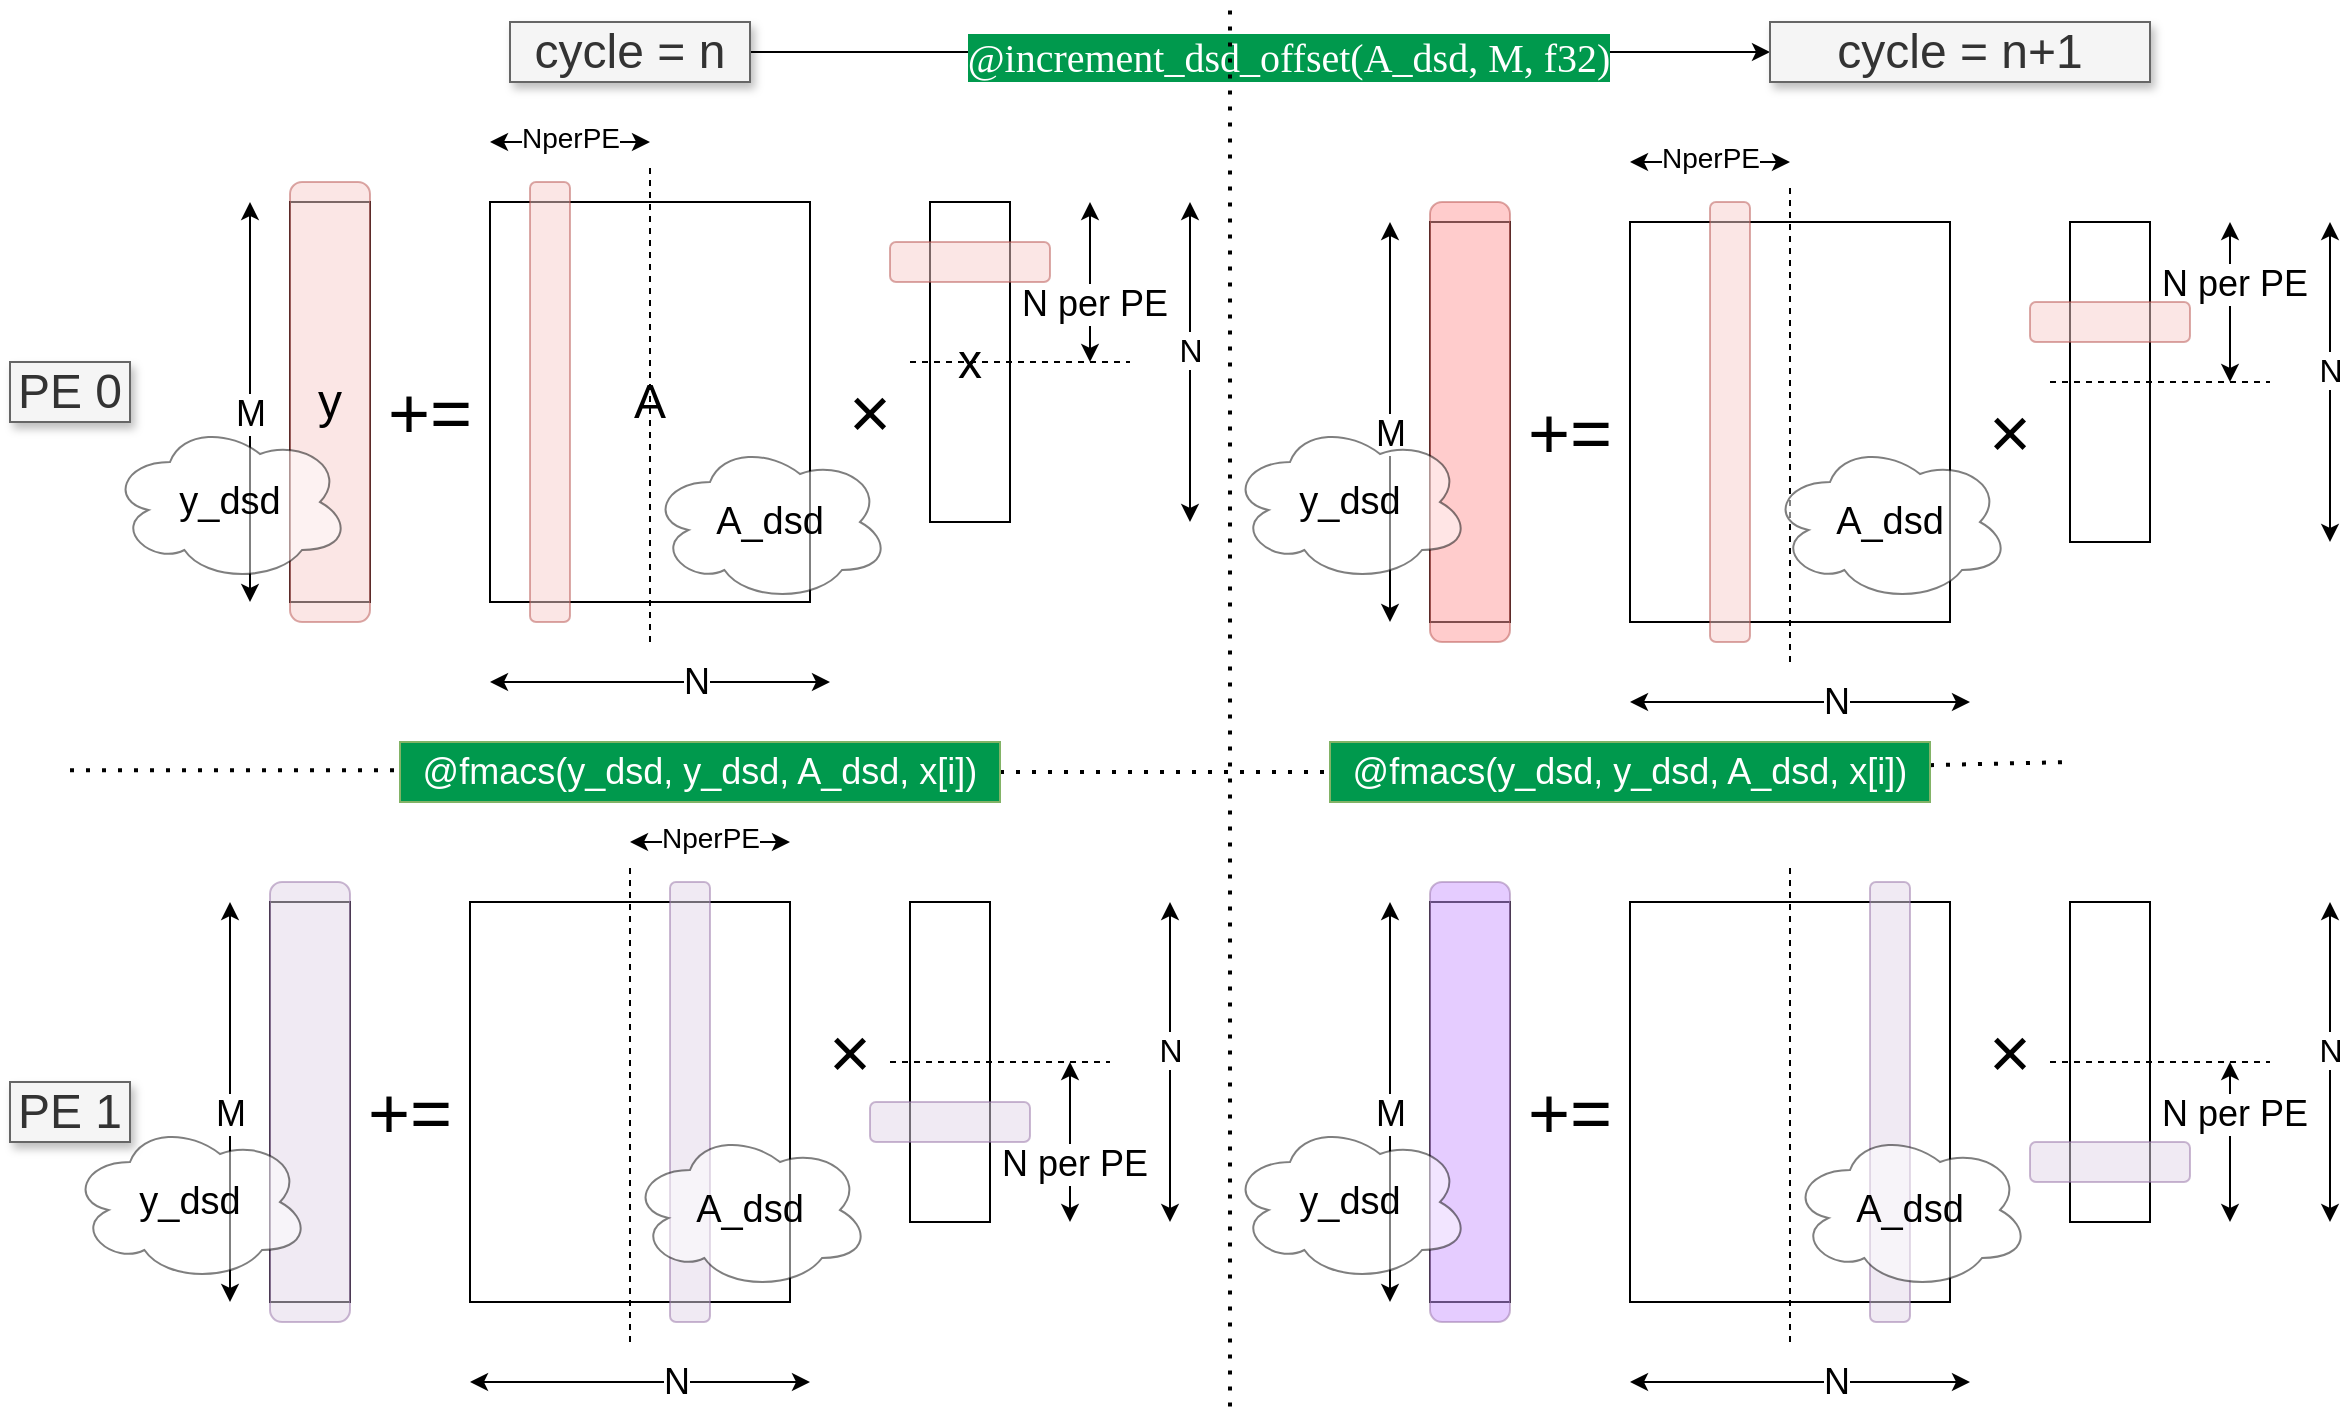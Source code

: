 <mxfile scale="4" border="0">
    <diagram id="gLR4d9VoB2BjAPbA9SoB" name="ページ1">
        <mxGraphModel dx="646" dy="483" grid="1" gridSize="10" guides="1" tooltips="1" connect="1" arrows="1" fold="1" page="1" pageScale="1" pageWidth="1654" pageHeight="1169" background="#ffffff" math="0" shadow="0">
            <root>
                <mxCell id="0"/>
                <mxCell id="1" parent="0"/>
                <mxCell id="94" style="edgeStyle=none;html=1;entryX=0;entryY=0.5;entryDx=0;entryDy=0;" parent="1" source="25" target="52" edge="1">
                    <mxGeometry relative="1" as="geometry"/>
                </mxCell>
                <mxCell id="95" value="&lt;font style=&quot;color: rgb(255, 255, 255);&quot;&gt;@increment_dsd_offset(A_dsd, M, f32)&lt;/font&gt;" style="edgeLabel;html=1;align=center;verticalAlign=middle;resizable=0;points=[];fontFamily=Times New Roman;labelBackgroundColor=#00994D;fontColor=#FFFFFF;fontSize=20;" parent="94" vertex="1" connectable="0">
                    <mxGeometry x="0.054" y="-2" relative="1" as="geometry">
                        <mxPoint as="offset"/>
                    </mxGeometry>
                </mxCell>
                <mxCell id="25" value="&lt;font style=&quot;font-size: 24px;&quot;&gt;cycle = n&lt;/font&gt;" style="text;html=1;align=center;verticalAlign=middle;whiteSpace=wrap;rounded=0;fillColor=#f5f5f5;fontColor=#333333;strokeColor=#666666;shadow=1;" parent="1" vertex="1">
                    <mxGeometry x="260" y="30" width="120" height="30" as="geometry"/>
                </mxCell>
                <mxCell id="26" value="" style="group" parent="1" vertex="1" connectable="0">
                    <mxGeometry x="120" y="440" width="470" height="270" as="geometry"/>
                </mxCell>
                <mxCell id="3" value="" style="rounded=0;whiteSpace=wrap;html=1;" parent="26" vertex="1">
                    <mxGeometry x="20" y="30" width="40" height="200" as="geometry"/>
                </mxCell>
                <mxCell id="4" value="" style="rounded=0;whiteSpace=wrap;html=1;" parent="26" vertex="1">
                    <mxGeometry x="120" y="30" width="160" height="200" as="geometry"/>
                </mxCell>
                <mxCell id="5" value="" style="rounded=0;whiteSpace=wrap;html=1;" parent="26" vertex="1">
                    <mxGeometry x="340" y="30" width="40" height="160" as="geometry"/>
                </mxCell>
                <mxCell id="6" value="&lt;font style=&quot;font-size: 36px;&quot;&gt;+=&lt;/font&gt;" style="text;html=1;align=center;verticalAlign=middle;whiteSpace=wrap;rounded=0;" parent="26" vertex="1">
                    <mxGeometry x="60" y="120" width="60" height="30" as="geometry"/>
                </mxCell>
                <mxCell id="7" value="&lt;span style=&quot;font-size: 36px;&quot;&gt;×&lt;/span&gt;" style="text;html=1;align=center;verticalAlign=middle;whiteSpace=wrap;rounded=0;" parent="26" vertex="1">
                    <mxGeometry x="280" y="90" width="60" height="30" as="geometry"/>
                </mxCell>
                <mxCell id="8" value="" style="endArrow=classic;startArrow=classic;html=1;" parent="26" edge="1">
                    <mxGeometry width="50" height="50" relative="1" as="geometry">
                        <mxPoint y="230" as="sourcePoint"/>
                        <mxPoint y="30" as="targetPoint"/>
                    </mxGeometry>
                </mxCell>
                <mxCell id="10" value="&lt;font style=&quot;font-size: 18px;&quot;&gt;M&lt;/font&gt;" style="edgeLabel;html=1;align=center;verticalAlign=middle;resizable=0;points=[];" parent="8" vertex="1" connectable="0">
                    <mxGeometry x="-0.056" relative="1" as="geometry">
                        <mxPoint as="offset"/>
                    </mxGeometry>
                </mxCell>
                <mxCell id="11" value="" style="endArrow=classic;startArrow=classic;html=1;" parent="26" edge="1">
                    <mxGeometry width="50" height="50" relative="1" as="geometry">
                        <mxPoint x="120" y="270" as="sourcePoint"/>
                        <mxPoint x="290" y="270" as="targetPoint"/>
                    </mxGeometry>
                </mxCell>
                <mxCell id="12" value="&lt;font style=&quot;font-size: 18px;&quot;&gt;N&lt;/font&gt;" style="edgeLabel;html=1;align=center;verticalAlign=middle;resizable=0;points=[];" parent="11" vertex="1" connectable="0">
                    <mxGeometry x="0.212" relative="1" as="geometry">
                        <mxPoint as="offset"/>
                    </mxGeometry>
                </mxCell>
                <mxCell id="13" value="" style="endArrow=none;dashed=1;html=1;" parent="26" edge="1">
                    <mxGeometry width="50" height="50" relative="1" as="geometry">
                        <mxPoint x="200" y="250" as="sourcePoint"/>
                        <mxPoint x="200" y="10" as="targetPoint"/>
                    </mxGeometry>
                </mxCell>
                <mxCell id="16" value="" style="endArrow=classic;startArrow=classic;html=1;" parent="26" edge="1">
                    <mxGeometry width="50" height="50" relative="1" as="geometry">
                        <mxPoint x="470" y="190" as="sourcePoint"/>
                        <mxPoint x="470" y="30" as="targetPoint"/>
                    </mxGeometry>
                </mxCell>
                <mxCell id="17" value="&lt;font size=&quot;3&quot;&gt;N&lt;/font&gt;" style="edgeLabel;html=1;align=center;verticalAlign=middle;resizable=0;points=[];" parent="16" vertex="1" connectable="0">
                    <mxGeometry x="0.083" relative="1" as="geometry">
                        <mxPoint as="offset"/>
                    </mxGeometry>
                </mxCell>
                <mxCell id="18" value="" style="endArrow=classic;startArrow=classic;html=1;" parent="26" edge="1">
                    <mxGeometry width="50" height="50" relative="1" as="geometry">
                        <mxPoint x="420" y="190" as="sourcePoint"/>
                        <mxPoint x="420" y="110" as="targetPoint"/>
                    </mxGeometry>
                </mxCell>
                <mxCell id="19" value="&lt;font style=&quot;font-size: 18px;&quot;&gt;N per PE&lt;/font&gt;" style="edgeLabel;html=1;align=center;verticalAlign=middle;resizable=0;points=[];" parent="18" vertex="1" connectable="0">
                    <mxGeometry x="-0.009" y="-2" relative="1" as="geometry">
                        <mxPoint y="10" as="offset"/>
                    </mxGeometry>
                </mxCell>
                <mxCell id="20" value="" style="rounded=1;whiteSpace=wrap;html=1;opacity=50;fillColor=#e1d5e7;strokeColor=#9673a6;" parent="26" vertex="1">
                    <mxGeometry x="220" y="20" width="20" height="220" as="geometry"/>
                </mxCell>
                <mxCell id="21" value="" style="endArrow=none;dashed=1;html=1;" parent="26" edge="1">
                    <mxGeometry width="50" height="50" relative="1" as="geometry">
                        <mxPoint x="330" y="110" as="sourcePoint"/>
                        <mxPoint x="440" y="110" as="targetPoint"/>
                    </mxGeometry>
                </mxCell>
                <mxCell id="22" value="" style="rounded=1;whiteSpace=wrap;html=1;opacity=50;fillColor=#e1d5e7;strokeColor=#9673a6;" parent="26" vertex="1">
                    <mxGeometry x="320" y="130" width="80" height="20" as="geometry"/>
                </mxCell>
                <mxCell id="24" value="" style="rounded=1;whiteSpace=wrap;html=1;opacity=50;fillColor=#e1d5e7;strokeColor=#9673a6;" parent="26" vertex="1">
                    <mxGeometry x="20" y="20" width="40" height="220" as="geometry"/>
                </mxCell>
                <mxCell id="112" value="&lt;font style=&quot;font-size: 19px;&quot;&gt;A_dsd&lt;/font&gt;" style="ellipse;shape=cloud;whiteSpace=wrap;html=1;opacity=50;" parent="26" vertex="1">
                    <mxGeometry x="200" y="144" width="120" height="80" as="geometry"/>
                </mxCell>
                <mxCell id="27" value="" style="endArrow=none;dashed=1;html=1;dashPattern=1 3;strokeWidth=2;" parent="1" edge="1">
                    <mxGeometry width="50" height="50" relative="1" as="geometry">
                        <mxPoint x="620" y="722.222" as="sourcePoint"/>
                        <mxPoint x="620" y="20" as="targetPoint"/>
                    </mxGeometry>
                </mxCell>
                <mxCell id="28" value="&lt;font style=&quot;font-size: 24px;&quot;&gt;PE 0&lt;/font&gt;" style="text;html=1;align=center;verticalAlign=middle;whiteSpace=wrap;rounded=0;fillColor=#f5f5f5;fontColor=#333333;strokeColor=#666666;shadow=1;" parent="1" vertex="1">
                    <mxGeometry x="10" y="200" width="60" height="30" as="geometry"/>
                </mxCell>
                <mxCell id="29" value="&lt;font style=&quot;font-size: 24px;&quot;&gt;PE 1&lt;/font&gt;" style="text;html=1;align=center;verticalAlign=middle;whiteSpace=wrap;rounded=0;fillColor=#f5f5f5;fontColor=#333333;strokeColor=#666666;shadow=1;" parent="1" vertex="1">
                    <mxGeometry x="10" y="560" width="60" height="30" as="geometry"/>
                </mxCell>
                <mxCell id="30" value="" style="group" parent="1" vertex="1" connectable="0">
                    <mxGeometry x="130" y="90" width="470" height="290" as="geometry"/>
                </mxCell>
                <mxCell id="31" value="" style="rounded=0;whiteSpace=wrap;html=1;" parent="30" vertex="1">
                    <mxGeometry x="20" y="30" width="40" height="200" as="geometry"/>
                </mxCell>
                <mxCell id="32" value="&lt;font style=&quot;font-size: 24px;&quot;&gt;A&lt;/font&gt;" style="rounded=0;whiteSpace=wrap;html=1;" parent="30" vertex="1">
                    <mxGeometry x="120" y="30" width="160" height="200" as="geometry"/>
                </mxCell>
                <mxCell id="33" value="&lt;font style=&quot;font-size: 24px;&quot;&gt;x&lt;/font&gt;" style="rounded=0;whiteSpace=wrap;html=1;" parent="30" vertex="1">
                    <mxGeometry x="340" y="30" width="40" height="160" as="geometry"/>
                </mxCell>
                <mxCell id="34" value="&lt;font style=&quot;font-size: 36px;&quot;&gt;+=&lt;/font&gt;" style="text;html=1;align=center;verticalAlign=middle;whiteSpace=wrap;rounded=0;" parent="30" vertex="1">
                    <mxGeometry x="60" y="120" width="60" height="30" as="geometry"/>
                </mxCell>
                <mxCell id="35" value="&lt;span style=&quot;font-size: 36px;&quot;&gt;×&lt;/span&gt;" style="text;html=1;align=center;verticalAlign=middle;whiteSpace=wrap;rounded=0;" parent="30" vertex="1">
                    <mxGeometry x="280" y="120" width="60" height="30" as="geometry"/>
                </mxCell>
                <mxCell id="36" value="" style="endArrow=classic;startArrow=classic;html=1;" parent="30" edge="1">
                    <mxGeometry width="50" height="50" relative="1" as="geometry">
                        <mxPoint y="230" as="sourcePoint"/>
                        <mxPoint y="30" as="targetPoint"/>
                    </mxGeometry>
                </mxCell>
                <mxCell id="37" value="&lt;font style=&quot;font-size: 18px;&quot;&gt;M&lt;/font&gt;" style="edgeLabel;html=1;align=center;verticalAlign=middle;resizable=0;points=[];" parent="36" vertex="1" connectable="0">
                    <mxGeometry x="-0.056" relative="1" as="geometry">
                        <mxPoint as="offset"/>
                    </mxGeometry>
                </mxCell>
                <mxCell id="38" value="" style="endArrow=classic;startArrow=classic;html=1;" parent="30" edge="1">
                    <mxGeometry width="50" height="50" relative="1" as="geometry">
                        <mxPoint x="120" y="270" as="sourcePoint"/>
                        <mxPoint x="290" y="270" as="targetPoint"/>
                    </mxGeometry>
                </mxCell>
                <mxCell id="39" value="&lt;font style=&quot;font-size: 18px;&quot;&gt;N&lt;/font&gt;" style="edgeLabel;html=1;align=center;verticalAlign=middle;resizable=0;points=[];" parent="38" vertex="1" connectable="0">
                    <mxGeometry x="0.212" relative="1" as="geometry">
                        <mxPoint as="offset"/>
                    </mxGeometry>
                </mxCell>
                <mxCell id="40" value="" style="endArrow=none;dashed=1;html=1;" parent="30" edge="1">
                    <mxGeometry width="50" height="50" relative="1" as="geometry">
                        <mxPoint x="200" y="250" as="sourcePoint"/>
                        <mxPoint x="200" y="10" as="targetPoint"/>
                    </mxGeometry>
                </mxCell>
                <mxCell id="41" value="" style="endArrow=classic;startArrow=classic;html=1;" parent="30" edge="1">
                    <mxGeometry width="50" height="50" relative="1" as="geometry">
                        <mxPoint x="120" as="sourcePoint"/>
                        <mxPoint x="200" as="targetPoint"/>
                    </mxGeometry>
                </mxCell>
                <mxCell id="42" value="&lt;font style=&quot;font-size: 14px;&quot;&gt;NperPE&lt;/font&gt;" style="edgeLabel;html=1;align=center;verticalAlign=middle;resizable=0;points=[];" parent="41" vertex="1" connectable="0">
                    <mxGeometry x="0.325" y="2" relative="1" as="geometry">
                        <mxPoint x="-13" as="offset"/>
                    </mxGeometry>
                </mxCell>
                <mxCell id="43" value="" style="endArrow=classic;startArrow=classic;html=1;" parent="30" edge="1">
                    <mxGeometry width="50" height="50" relative="1" as="geometry">
                        <mxPoint x="470" y="190" as="sourcePoint"/>
                        <mxPoint x="470" y="30" as="targetPoint"/>
                    </mxGeometry>
                </mxCell>
                <mxCell id="44" value="&lt;font size=&quot;3&quot;&gt;N&lt;/font&gt;" style="edgeLabel;html=1;align=center;verticalAlign=middle;resizable=0;points=[];" parent="43" vertex="1" connectable="0">
                    <mxGeometry x="0.083" relative="1" as="geometry">
                        <mxPoint as="offset"/>
                    </mxGeometry>
                </mxCell>
                <mxCell id="45" value="" style="endArrow=classic;startArrow=classic;html=1;" parent="30" edge="1">
                    <mxGeometry width="50" height="50" relative="1" as="geometry">
                        <mxPoint x="420" y="110" as="sourcePoint"/>
                        <mxPoint x="420" y="30" as="targetPoint"/>
                    </mxGeometry>
                </mxCell>
                <mxCell id="46" value="&lt;font style=&quot;font-size: 18px;&quot;&gt;N per PE&lt;/font&gt;" style="edgeLabel;html=1;align=center;verticalAlign=middle;resizable=0;points=[];" parent="45" vertex="1" connectable="0">
                    <mxGeometry x="-0.009" y="-2" relative="1" as="geometry">
                        <mxPoint y="10" as="offset"/>
                    </mxGeometry>
                </mxCell>
                <mxCell id="47" value="" style="rounded=1;whiteSpace=wrap;html=1;opacity=50;fillColor=#f8cecc;strokeColor=#b85450;" parent="30" vertex="1">
                    <mxGeometry x="140" y="20" width="20" height="220" as="geometry"/>
                </mxCell>
                <mxCell id="48" value="" style="endArrow=none;dashed=1;html=1;" parent="30" edge="1">
                    <mxGeometry width="50" height="50" relative="1" as="geometry">
                        <mxPoint x="330" y="110" as="sourcePoint"/>
                        <mxPoint x="440" y="110" as="targetPoint"/>
                    </mxGeometry>
                </mxCell>
                <mxCell id="49" value="" style="rounded=1;whiteSpace=wrap;html=1;opacity=50;fillColor=#f8cecc;strokeColor=#b85450;" parent="30" vertex="1">
                    <mxGeometry x="320" y="50" width="80" height="20" as="geometry"/>
                </mxCell>
                <mxCell id="50" value="&lt;font style=&quot;font-size: 24px;&quot;&gt;y&lt;/font&gt;" style="rounded=1;whiteSpace=wrap;html=1;opacity=50;fillColor=#f8cecc;strokeColor=#b85450;" parent="30" vertex="1">
                    <mxGeometry x="20" y="20" width="40" height="220" as="geometry"/>
                </mxCell>
                <mxCell id="106" value="&lt;font style=&quot;font-size: 19px;&quot;&gt;A_dsd&lt;/font&gt;" style="ellipse;shape=cloud;whiteSpace=wrap;html=1;opacity=50;" parent="30" vertex="1">
                    <mxGeometry x="200" y="150" width="120" height="80" as="geometry"/>
                </mxCell>
                <mxCell id="14" value="" style="endArrow=classic;startArrow=classic;html=1;" parent="1" edge="1">
                    <mxGeometry width="50" height="50" relative="1" as="geometry">
                        <mxPoint x="320" y="440" as="sourcePoint"/>
                        <mxPoint x="400" y="440" as="targetPoint"/>
                    </mxGeometry>
                </mxCell>
                <mxCell id="15" value="&lt;font style=&quot;font-size: 14px;&quot;&gt;NperPE&lt;/font&gt;" style="edgeLabel;html=1;align=center;verticalAlign=middle;resizable=0;points=[];" parent="14" vertex="1" connectable="0">
                    <mxGeometry x="0.325" y="2" relative="1" as="geometry">
                        <mxPoint x="-13" as="offset"/>
                    </mxGeometry>
                </mxCell>
                <mxCell id="51" value="" style="endArrow=none;dashed=1;html=1;dashPattern=1 3;strokeWidth=2;" parent="1" source="97" edge="1">
                    <mxGeometry width="50" height="50" relative="1" as="geometry">
                        <mxPoint x="30" y="400" as="sourcePoint"/>
                        <mxPoint x="1040" y="400" as="targetPoint"/>
                    </mxGeometry>
                </mxCell>
                <mxCell id="52" value="&lt;font style=&quot;font-size: 24px;&quot;&gt;cycle = n+1&lt;/font&gt;" style="text;html=1;align=center;verticalAlign=middle;whiteSpace=wrap;rounded=0;shadow=1;fillColor=#f5f5f5;fontColor=#333333;strokeColor=#666666;" parent="1" vertex="1">
                    <mxGeometry x="890" y="30" width="190" height="30" as="geometry"/>
                </mxCell>
                <mxCell id="53" value="" style="group" parent="1" vertex="1" connectable="0">
                    <mxGeometry x="700" y="100" width="470" height="270" as="geometry"/>
                </mxCell>
                <mxCell id="54" value="" style="rounded=0;whiteSpace=wrap;html=1;" parent="53" vertex="1">
                    <mxGeometry x="20" y="30" width="40" height="200" as="geometry"/>
                </mxCell>
                <mxCell id="55" value="" style="rounded=0;whiteSpace=wrap;html=1;" parent="53" vertex="1">
                    <mxGeometry x="120" y="30" width="160" height="200" as="geometry"/>
                </mxCell>
                <mxCell id="56" value="" style="rounded=0;whiteSpace=wrap;html=1;" parent="53" vertex="1">
                    <mxGeometry x="340" y="30" width="40" height="160" as="geometry"/>
                </mxCell>
                <mxCell id="57" value="&lt;font style=&quot;font-size: 36px;&quot;&gt;+=&lt;/font&gt;" style="text;html=1;align=center;verticalAlign=middle;whiteSpace=wrap;rounded=0;" parent="53" vertex="1">
                    <mxGeometry x="60" y="120" width="60" height="30" as="geometry"/>
                </mxCell>
                <mxCell id="58" value="&lt;span style=&quot;font-size: 36px;&quot;&gt;×&lt;/span&gt;" style="text;html=1;align=center;verticalAlign=middle;whiteSpace=wrap;rounded=0;" parent="53" vertex="1">
                    <mxGeometry x="280" y="120" width="60" height="30" as="geometry"/>
                </mxCell>
                <mxCell id="59" value="" style="endArrow=classic;startArrow=classic;html=1;" parent="53" edge="1">
                    <mxGeometry width="50" height="50" relative="1" as="geometry">
                        <mxPoint y="230" as="sourcePoint"/>
                        <mxPoint y="30" as="targetPoint"/>
                    </mxGeometry>
                </mxCell>
                <mxCell id="60" value="&lt;font style=&quot;font-size: 18px;&quot;&gt;M&lt;/font&gt;" style="edgeLabel;html=1;align=center;verticalAlign=middle;resizable=0;points=[];" parent="59" vertex="1" connectable="0">
                    <mxGeometry x="-0.056" relative="1" as="geometry">
                        <mxPoint as="offset"/>
                    </mxGeometry>
                </mxCell>
                <mxCell id="61" value="" style="endArrow=classic;startArrow=classic;html=1;" parent="53" edge="1">
                    <mxGeometry width="50" height="50" relative="1" as="geometry">
                        <mxPoint x="120" y="270" as="sourcePoint"/>
                        <mxPoint x="290" y="270" as="targetPoint"/>
                    </mxGeometry>
                </mxCell>
                <mxCell id="62" value="&lt;font style=&quot;font-size: 18px;&quot;&gt;N&lt;/font&gt;" style="edgeLabel;html=1;align=center;verticalAlign=middle;resizable=0;points=[];" parent="61" vertex="1" connectable="0">
                    <mxGeometry x="0.212" relative="1" as="geometry">
                        <mxPoint as="offset"/>
                    </mxGeometry>
                </mxCell>
                <mxCell id="63" value="" style="endArrow=none;dashed=1;html=1;" parent="53" edge="1">
                    <mxGeometry width="50" height="50" relative="1" as="geometry">
                        <mxPoint x="200" y="250" as="sourcePoint"/>
                        <mxPoint x="200" y="10" as="targetPoint"/>
                    </mxGeometry>
                </mxCell>
                <mxCell id="64" value="" style="endArrow=classic;startArrow=classic;html=1;" parent="53" edge="1">
                    <mxGeometry width="50" height="50" relative="1" as="geometry">
                        <mxPoint x="120" as="sourcePoint"/>
                        <mxPoint x="200" as="targetPoint"/>
                    </mxGeometry>
                </mxCell>
                <mxCell id="65" value="&lt;font style=&quot;font-size: 14px;&quot;&gt;NperPE&lt;/font&gt;" style="edgeLabel;html=1;align=center;verticalAlign=middle;resizable=0;points=[];" parent="64" vertex="1" connectable="0">
                    <mxGeometry x="0.325" y="2" relative="1" as="geometry">
                        <mxPoint x="-13" as="offset"/>
                    </mxGeometry>
                </mxCell>
                <mxCell id="66" value="" style="endArrow=classic;startArrow=classic;html=1;" parent="53" edge="1">
                    <mxGeometry width="50" height="50" relative="1" as="geometry">
                        <mxPoint x="470" y="190" as="sourcePoint"/>
                        <mxPoint x="470" y="30" as="targetPoint"/>
                    </mxGeometry>
                </mxCell>
                <mxCell id="67" value="&lt;font size=&quot;3&quot;&gt;N&lt;/font&gt;" style="edgeLabel;html=1;align=center;verticalAlign=middle;resizable=0;points=[];" parent="66" vertex="1" connectable="0">
                    <mxGeometry x="0.083" relative="1" as="geometry">
                        <mxPoint as="offset"/>
                    </mxGeometry>
                </mxCell>
                <mxCell id="68" value="" style="endArrow=classic;startArrow=classic;html=1;" parent="53" edge="1">
                    <mxGeometry width="50" height="50" relative="1" as="geometry">
                        <mxPoint x="420" y="110" as="sourcePoint"/>
                        <mxPoint x="420" y="30" as="targetPoint"/>
                    </mxGeometry>
                </mxCell>
                <mxCell id="69" value="&lt;font style=&quot;font-size: 18px;&quot;&gt;N per PE&lt;/font&gt;" style="edgeLabel;html=1;align=center;verticalAlign=middle;resizable=0;points=[];" parent="68" vertex="1" connectable="0">
                    <mxGeometry x="-0.009" y="-2" relative="1" as="geometry">
                        <mxPoint y="-10" as="offset"/>
                    </mxGeometry>
                </mxCell>
                <mxCell id="70" value="" style="rounded=1;whiteSpace=wrap;html=1;opacity=50;fillColor=#f8cecc;strokeColor=#b85450;" parent="53" vertex="1">
                    <mxGeometry x="160" y="20" width="20" height="220" as="geometry"/>
                </mxCell>
                <mxCell id="71" value="" style="endArrow=none;dashed=1;html=1;" parent="53" edge="1">
                    <mxGeometry width="50" height="50" relative="1" as="geometry">
                        <mxPoint x="330" y="110" as="sourcePoint"/>
                        <mxPoint x="440" y="110" as="targetPoint"/>
                    </mxGeometry>
                </mxCell>
                <mxCell id="72" value="" style="rounded=1;whiteSpace=wrap;html=1;opacity=50;fillColor=#f8cecc;strokeColor=#b85450;" parent="53" vertex="1">
                    <mxGeometry x="320" y="70" width="80" height="20" as="geometry"/>
                </mxCell>
                <mxCell id="73" value="" style="rounded=1;whiteSpace=wrap;html=1;opacity=50;fillColor=#FF9999;strokeColor=#b85450;" parent="53" vertex="1">
                    <mxGeometry x="20" y="20" width="40" height="220" as="geometry"/>
                </mxCell>
                <mxCell id="111" value="&lt;font style=&quot;font-size: 19px;&quot;&gt;A_dsd&lt;/font&gt;" style="ellipse;shape=cloud;whiteSpace=wrap;html=1;opacity=50;" parent="53" vertex="1">
                    <mxGeometry x="190" y="140" width="120" height="80" as="geometry"/>
                </mxCell>
                <mxCell id="74" value="" style="group" parent="1" vertex="1" connectable="0">
                    <mxGeometry x="700" y="440" width="470" height="270" as="geometry"/>
                </mxCell>
                <mxCell id="75" value="" style="rounded=0;whiteSpace=wrap;html=1;" parent="74" vertex="1">
                    <mxGeometry x="20" y="30" width="40" height="200" as="geometry"/>
                </mxCell>
                <mxCell id="76" value="" style="rounded=0;whiteSpace=wrap;html=1;" parent="74" vertex="1">
                    <mxGeometry x="120" y="30" width="160" height="200" as="geometry"/>
                </mxCell>
                <mxCell id="77" value="" style="rounded=0;whiteSpace=wrap;html=1;" parent="74" vertex="1">
                    <mxGeometry x="340" y="30" width="40" height="160" as="geometry"/>
                </mxCell>
                <mxCell id="78" value="&lt;font style=&quot;font-size: 36px;&quot;&gt;+=&lt;/font&gt;" style="text;html=1;align=center;verticalAlign=middle;whiteSpace=wrap;rounded=0;" parent="74" vertex="1">
                    <mxGeometry x="60" y="120" width="60" height="30" as="geometry"/>
                </mxCell>
                <mxCell id="79" value="&lt;span style=&quot;font-size: 36px;&quot;&gt;×&lt;/span&gt;" style="text;html=1;align=center;verticalAlign=middle;whiteSpace=wrap;rounded=0;" parent="74" vertex="1">
                    <mxGeometry x="280" y="90" width="60" height="30" as="geometry"/>
                </mxCell>
                <mxCell id="80" value="" style="endArrow=classic;startArrow=classic;html=1;" parent="74" edge="1">
                    <mxGeometry width="50" height="50" relative="1" as="geometry">
                        <mxPoint y="230" as="sourcePoint"/>
                        <mxPoint y="30" as="targetPoint"/>
                    </mxGeometry>
                </mxCell>
                <mxCell id="81" value="&lt;font style=&quot;font-size: 18px;&quot;&gt;M&lt;/font&gt;" style="edgeLabel;html=1;align=center;verticalAlign=middle;resizable=0;points=[];" parent="80" vertex="1" connectable="0">
                    <mxGeometry x="-0.056" relative="1" as="geometry">
                        <mxPoint as="offset"/>
                    </mxGeometry>
                </mxCell>
                <mxCell id="82" value="" style="endArrow=classic;startArrow=classic;html=1;" parent="74" edge="1">
                    <mxGeometry width="50" height="50" relative="1" as="geometry">
                        <mxPoint x="120" y="270" as="sourcePoint"/>
                        <mxPoint x="290" y="270" as="targetPoint"/>
                    </mxGeometry>
                </mxCell>
                <mxCell id="83" value="&lt;font style=&quot;font-size: 18px;&quot;&gt;N&lt;/font&gt;" style="edgeLabel;html=1;align=center;verticalAlign=middle;resizable=0;points=[];" parent="82" vertex="1" connectable="0">
                    <mxGeometry x="0.212" relative="1" as="geometry">
                        <mxPoint as="offset"/>
                    </mxGeometry>
                </mxCell>
                <mxCell id="84" value="" style="endArrow=none;dashed=1;html=1;" parent="74" edge="1">
                    <mxGeometry width="50" height="50" relative="1" as="geometry">
                        <mxPoint x="200" y="250" as="sourcePoint"/>
                        <mxPoint x="200" y="10" as="targetPoint"/>
                    </mxGeometry>
                </mxCell>
                <mxCell id="85" value="" style="endArrow=classic;startArrow=classic;html=1;" parent="74" edge="1">
                    <mxGeometry width="50" height="50" relative="1" as="geometry">
                        <mxPoint x="470" y="190" as="sourcePoint"/>
                        <mxPoint x="470" y="30" as="targetPoint"/>
                    </mxGeometry>
                </mxCell>
                <mxCell id="86" value="&lt;font size=&quot;3&quot;&gt;N&lt;/font&gt;" style="edgeLabel;html=1;align=center;verticalAlign=middle;resizable=0;points=[];" parent="85" vertex="1" connectable="0">
                    <mxGeometry x="0.083" relative="1" as="geometry">
                        <mxPoint as="offset"/>
                    </mxGeometry>
                </mxCell>
                <mxCell id="87" value="" style="endArrow=classic;startArrow=classic;html=1;" parent="74" edge="1">
                    <mxGeometry width="50" height="50" relative="1" as="geometry">
                        <mxPoint x="420" y="190" as="sourcePoint"/>
                        <mxPoint x="420" y="110" as="targetPoint"/>
                    </mxGeometry>
                </mxCell>
                <mxCell id="88" value="&lt;font style=&quot;font-size: 18px;&quot;&gt;N per PE&lt;/font&gt;" style="edgeLabel;html=1;align=center;verticalAlign=middle;resizable=0;points=[];" parent="87" vertex="1" connectable="0">
                    <mxGeometry x="-0.009" y="-2" relative="1" as="geometry">
                        <mxPoint y="-15" as="offset"/>
                    </mxGeometry>
                </mxCell>
                <mxCell id="89" value="" style="rounded=1;whiteSpace=wrap;html=1;opacity=50;fillColor=#e1d5e7;strokeColor=#9673a6;" parent="74" vertex="1">
                    <mxGeometry x="240" y="20" width="20" height="220" as="geometry"/>
                </mxCell>
                <mxCell id="90" value="" style="endArrow=none;dashed=1;html=1;" parent="74" edge="1">
                    <mxGeometry width="50" height="50" relative="1" as="geometry">
                        <mxPoint x="330" y="110" as="sourcePoint"/>
                        <mxPoint x="440" y="110" as="targetPoint"/>
                    </mxGeometry>
                </mxCell>
                <mxCell id="91" value="" style="rounded=1;whiteSpace=wrap;html=1;opacity=50;fillColor=#e1d5e7;strokeColor=#9673a6;" parent="74" vertex="1">
                    <mxGeometry x="320" y="150" width="80" height="20" as="geometry"/>
                </mxCell>
                <mxCell id="92" value="" style="rounded=1;whiteSpace=wrap;html=1;opacity=50;fillColor=#CC99FF;strokeColor=#9673a6;" parent="74" vertex="1">
                    <mxGeometry x="20" y="20" width="40" height="220" as="geometry"/>
                </mxCell>
                <mxCell id="113" value="&lt;font style=&quot;font-size: 19px;&quot;&gt;A_dsd&lt;/font&gt;" style="ellipse;shape=cloud;whiteSpace=wrap;html=1;opacity=50;" parent="74" vertex="1">
                    <mxGeometry x="200" y="144" width="120" height="80" as="geometry"/>
                </mxCell>
                <mxCell id="99" value="" style="endArrow=none;dashed=1;html=1;dashPattern=1 3;strokeWidth=2;" parent="1" source="100" target="97" edge="1">
                    <mxGeometry width="50" height="50" relative="1" as="geometry">
                        <mxPoint x="10" y="402" as="sourcePoint"/>
                        <mxPoint x="1040" y="400" as="targetPoint"/>
                    </mxGeometry>
                </mxCell>
                <mxCell id="97" value="@fmacs(y_dsd, y_dsd, A_dsd, x[i])" style="text;html=1;align=center;verticalAlign=middle;whiteSpace=wrap;rounded=0;fillColor=#00994D;strokeColor=#82b366;fontColor=#FFFFFF;fontSize=18;" parent="1" vertex="1">
                    <mxGeometry x="670" y="390" width="300" height="30" as="geometry"/>
                </mxCell>
                <mxCell id="100" value="@fmacs(y_dsd, y_dsd, A_dsd, x[i])" style="text;html=1;align=center;verticalAlign=middle;whiteSpace=wrap;rounded=0;fillColor=#00994D;strokeColor=#82b366;fontColor=#FFFFFF;fontSize=18;" parent="1" vertex="1">
                    <mxGeometry x="205" y="390" width="300" height="30" as="geometry"/>
                </mxCell>
                <mxCell id="102" value="" style="endArrow=none;dashed=1;html=1;dashPattern=1 3;strokeWidth=2;" parent="1" edge="1">
                    <mxGeometry width="50" height="50" relative="1" as="geometry">
                        <mxPoint x="40" y="404.09" as="sourcePoint"/>
                        <mxPoint x="205" y="404.09" as="targetPoint"/>
                    </mxGeometry>
                </mxCell>
                <mxCell id="103" value="&lt;font style=&quot;font-size: 19px;&quot;&gt;y_dsd&lt;/font&gt;" style="ellipse;shape=cloud;whiteSpace=wrap;html=1;opacity=50;" parent="1" vertex="1">
                    <mxGeometry x="60" y="230" width="120" height="80" as="geometry"/>
                </mxCell>
                <mxCell id="107" value="&lt;font style=&quot;font-size: 19px;&quot;&gt;y_dsd&lt;/font&gt;" style="ellipse;shape=cloud;whiteSpace=wrap;html=1;opacity=50;" parent="1" vertex="1">
                    <mxGeometry x="620" y="230" width="120" height="80" as="geometry"/>
                </mxCell>
                <mxCell id="114" value="&lt;font style=&quot;font-size: 19px;&quot;&gt;y_dsd&lt;/font&gt;" style="ellipse;shape=cloud;whiteSpace=wrap;html=1;opacity=50;" parent="1" vertex="1">
                    <mxGeometry x="40" y="580" width="120" height="80" as="geometry"/>
                </mxCell>
                <mxCell id="115" value="&lt;font style=&quot;font-size: 19px;&quot;&gt;y_dsd&lt;/font&gt;" style="ellipse;shape=cloud;whiteSpace=wrap;html=1;opacity=50;" parent="1" vertex="1">
                    <mxGeometry x="620" y="580" width="120" height="80" as="geometry"/>
                </mxCell>
            </root>
        </mxGraphModel>
    </diagram>
</mxfile>
